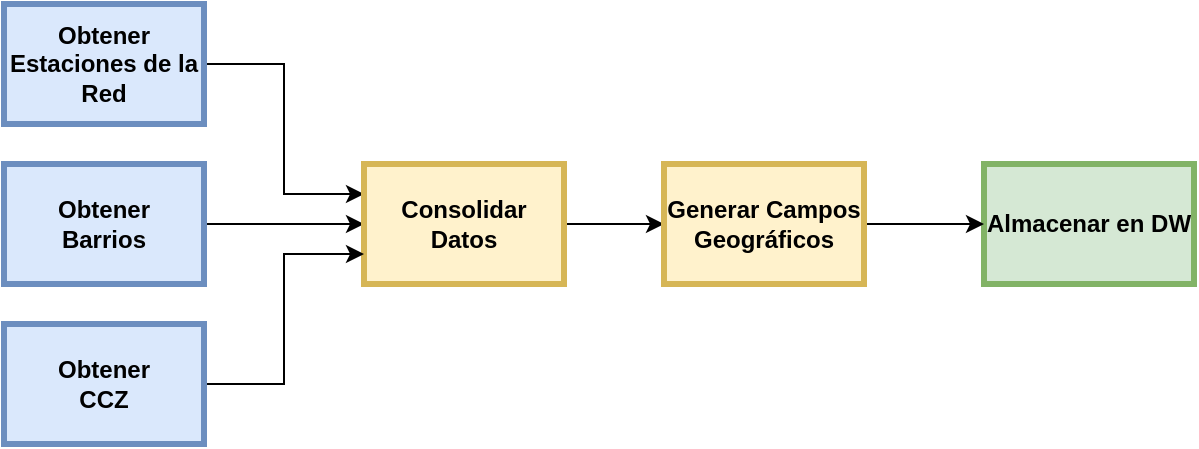 <mxfile pages="1" version="11.2.5" type="device"><diagram name="Page-1" id="c7558073-3199-34d8-9f00-42111426c3f3"><mxGraphModel dx="786" dy="582" grid="1" gridSize="10" guides="1" tooltips="1" connect="1" arrows="1" fold="1" page="1" pageScale="1" pageWidth="826" pageHeight="1169" background="#ffffff" math="0" shadow="0"><root><mxCell id="0"/><mxCell id="1" parent="0"/><mxCell id="sOmLeL9o9xfqHh1spUYF-3" style="edgeStyle=orthogonalEdgeStyle;rounded=0;orthogonalLoop=1;jettySize=auto;html=1;exitX=1;exitY=0.5;exitDx=0;exitDy=0;entryX=0;entryY=0.25;entryDx=0;entryDy=0;" parent="1" source="KHJzqqsQ3kqEn71Sj2GZ-96" target="sOmLeL9o9xfqHh1spUYF-2" edge="1"><mxGeometry relative="1" as="geometry"/></mxCell><mxCell id="KHJzqqsQ3kqEn71Sj2GZ-96" value="Obtener&#10;Estaciones de la Red" style="whiteSpace=wrap;align=center;verticalAlign=middle;fontStyle=1;strokeWidth=3;fillColor=#dae8fc;strokeColor=#6c8ebf;" parent="1" vertex="1"><mxGeometry x="110" y="130" width="100" height="60" as="geometry"/></mxCell><mxCell id="KHJzqqsQ3kqEn71Sj2GZ-102" value="Almacenar en DW" style="whiteSpace=wrap;align=center;verticalAlign=middle;fontStyle=1;strokeWidth=3;fillColor=#d5e8d4;strokeColor=#82b366;" parent="1" vertex="1"><mxGeometry x="600" y="210" width="105" height="60" as="geometry"/></mxCell><mxCell id="sOmLeL9o9xfqHh1spUYF-4" style="edgeStyle=orthogonalEdgeStyle;rounded=0;orthogonalLoop=1;jettySize=auto;html=1;exitX=1;exitY=0.5;exitDx=0;exitDy=0;entryX=0;entryY=0.5;entryDx=0;entryDy=0;" parent="1" source="sOmLeL9o9xfqHh1spUYF-1" target="sOmLeL9o9xfqHh1spUYF-2" edge="1"><mxGeometry relative="1" as="geometry"/></mxCell><mxCell id="sOmLeL9o9xfqHh1spUYF-1" value="Obtener&#10;Barrios" style="whiteSpace=wrap;align=center;verticalAlign=middle;fontStyle=1;strokeWidth=3;fillColor=#dae8fc;strokeColor=#6c8ebf;" parent="1" vertex="1"><mxGeometry x="110" y="210" width="100" height="60" as="geometry"/></mxCell><mxCell id="ujH5zQjmix5zooUwkoUh-2" style="edgeStyle=orthogonalEdgeStyle;rounded=0;orthogonalLoop=1;jettySize=auto;html=1;exitX=1;exitY=0.5;exitDx=0;exitDy=0;entryX=0;entryY=0.5;entryDx=0;entryDy=0;" edge="1" parent="1" source="sOmLeL9o9xfqHh1spUYF-2" target="ujH5zQjmix5zooUwkoUh-1"><mxGeometry relative="1" as="geometry"/></mxCell><mxCell id="sOmLeL9o9xfqHh1spUYF-2" value="Consolidar&#10;Datos" style="whiteSpace=wrap;align=center;verticalAlign=middle;fontStyle=1;strokeWidth=3;fillColor=#fff2cc;strokeColor=#d6b656;" parent="1" vertex="1"><mxGeometry x="290" y="210" width="100" height="60" as="geometry"/></mxCell><mxCell id="sOmLeL9o9xfqHh1spUYF-7" style="edgeStyle=orthogonalEdgeStyle;rounded=0;orthogonalLoop=1;jettySize=auto;html=1;exitX=1;exitY=0.5;exitDx=0;exitDy=0;entryX=0;entryY=0.75;entryDx=0;entryDy=0;" parent="1" source="sOmLeL9o9xfqHh1spUYF-6" target="sOmLeL9o9xfqHh1spUYF-2" edge="1"><mxGeometry relative="1" as="geometry"/></mxCell><mxCell id="sOmLeL9o9xfqHh1spUYF-6" value="Obtener&#10;CCZ" style="whiteSpace=wrap;align=center;verticalAlign=middle;fontStyle=1;strokeWidth=3;fillColor=#dae8fc;strokeColor=#6c8ebf;" parent="1" vertex="1"><mxGeometry x="110" y="290" width="100" height="60" as="geometry"/></mxCell><mxCell id="ujH5zQjmix5zooUwkoUh-3" style="edgeStyle=orthogonalEdgeStyle;rounded=0;orthogonalLoop=1;jettySize=auto;html=1;exitX=1;exitY=0.5;exitDx=0;exitDy=0;entryX=0;entryY=0.5;entryDx=0;entryDy=0;" edge="1" parent="1" source="ujH5zQjmix5zooUwkoUh-1" target="KHJzqqsQ3kqEn71Sj2GZ-102"><mxGeometry relative="1" as="geometry"/></mxCell><mxCell id="ujH5zQjmix5zooUwkoUh-1" value="Generar Campos Geográficos" style="whiteSpace=wrap;align=center;verticalAlign=middle;fontStyle=1;strokeWidth=3;fillColor=#fff2cc;strokeColor=#d6b656;" vertex="1" parent="1"><mxGeometry x="440" y="210" width="100" height="60" as="geometry"/></mxCell></root></mxGraphModel></diagram></mxfile>